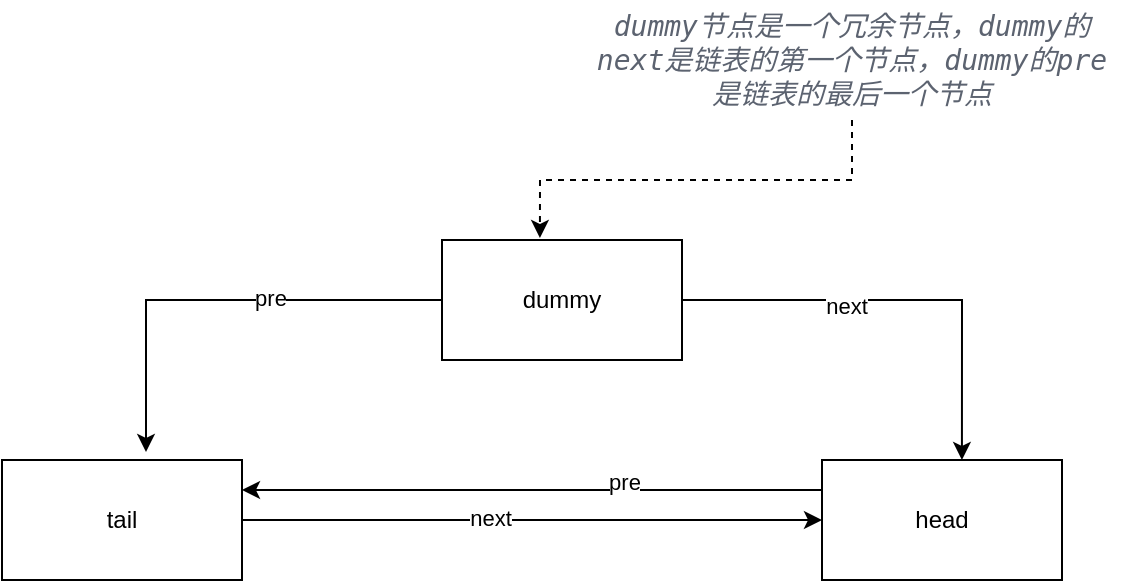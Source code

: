 <mxfile version="16.4.11" type="github">
  <diagram id="jQrOPHSQlCrRj25DtOaN" name="Page-1">
    <mxGraphModel dx="1422" dy="762" grid="1" gridSize="10" guides="1" tooltips="1" connect="1" arrows="1" fold="1" page="1" pageScale="1" pageWidth="827" pageHeight="1169" math="0" shadow="0">
      <root>
        <mxCell id="0" />
        <mxCell id="1" parent="0" />
        <mxCell id="KZvTcLUDpUq6Z3vSpvz5-4" style="edgeStyle=orthogonalEdgeStyle;rounded=0;orthogonalLoop=1;jettySize=auto;html=1;entryX=0.583;entryY=0;entryDx=0;entryDy=0;entryPerimeter=0;" edge="1" parent="1" source="KZvTcLUDpUq6Z3vSpvz5-1" target="KZvTcLUDpUq6Z3vSpvz5-2">
          <mxGeometry relative="1" as="geometry" />
        </mxCell>
        <mxCell id="KZvTcLUDpUq6Z3vSpvz5-6" value="next" style="edgeLabel;html=1;align=center;verticalAlign=middle;resizable=0;points=[];" vertex="1" connectable="0" parent="KZvTcLUDpUq6Z3vSpvz5-4">
          <mxGeometry x="-0.255" y="-3" relative="1" as="geometry">
            <mxPoint as="offset" />
          </mxGeometry>
        </mxCell>
        <mxCell id="KZvTcLUDpUq6Z3vSpvz5-5" style="edgeStyle=orthogonalEdgeStyle;rounded=0;orthogonalLoop=1;jettySize=auto;html=1;entryX=0.6;entryY=-0.067;entryDx=0;entryDy=0;entryPerimeter=0;" edge="1" parent="1" source="KZvTcLUDpUq6Z3vSpvz5-1" target="KZvTcLUDpUq6Z3vSpvz5-3">
          <mxGeometry relative="1" as="geometry" />
        </mxCell>
        <mxCell id="KZvTcLUDpUq6Z3vSpvz5-7" value="pre" style="edgeLabel;html=1;align=center;verticalAlign=middle;resizable=0;points=[];" vertex="1" connectable="0" parent="KZvTcLUDpUq6Z3vSpvz5-5">
          <mxGeometry x="-0.232" y="-1" relative="1" as="geometry">
            <mxPoint as="offset" />
          </mxGeometry>
        </mxCell>
        <mxCell id="KZvTcLUDpUq6Z3vSpvz5-1" value="dummy" style="rounded=0;whiteSpace=wrap;html=1;" vertex="1" parent="1">
          <mxGeometry x="270" y="200" width="120" height="60" as="geometry" />
        </mxCell>
        <mxCell id="KZvTcLUDpUq6Z3vSpvz5-9" style="edgeStyle=orthogonalEdgeStyle;rounded=0;orthogonalLoop=1;jettySize=auto;html=1;entryX=1;entryY=0.25;entryDx=0;entryDy=0;" edge="1" parent="1" source="KZvTcLUDpUq6Z3vSpvz5-2" target="KZvTcLUDpUq6Z3vSpvz5-3">
          <mxGeometry relative="1" as="geometry">
            <Array as="points">
              <mxPoint x="390" y="325" />
              <mxPoint x="390" y="325" />
            </Array>
          </mxGeometry>
        </mxCell>
        <mxCell id="KZvTcLUDpUq6Z3vSpvz5-10" value="pre" style="edgeLabel;html=1;align=center;verticalAlign=middle;resizable=0;points=[];" vertex="1" connectable="0" parent="KZvTcLUDpUq6Z3vSpvz5-9">
          <mxGeometry x="-0.317" y="-4" relative="1" as="geometry">
            <mxPoint as="offset" />
          </mxGeometry>
        </mxCell>
        <mxCell id="KZvTcLUDpUq6Z3vSpvz5-2" value="head" style="rounded=0;whiteSpace=wrap;html=1;" vertex="1" parent="1">
          <mxGeometry x="460" y="310" width="120" height="60" as="geometry" />
        </mxCell>
        <mxCell id="KZvTcLUDpUq6Z3vSpvz5-8" style="edgeStyle=orthogonalEdgeStyle;rounded=0;orthogonalLoop=1;jettySize=auto;html=1;entryX=0;entryY=0.5;entryDx=0;entryDy=0;" edge="1" parent="1" source="KZvTcLUDpUq6Z3vSpvz5-3" target="KZvTcLUDpUq6Z3vSpvz5-2">
          <mxGeometry relative="1" as="geometry" />
        </mxCell>
        <mxCell id="KZvTcLUDpUq6Z3vSpvz5-11" value="next" style="edgeLabel;html=1;align=center;verticalAlign=middle;resizable=0;points=[];" vertex="1" connectable="0" parent="KZvTcLUDpUq6Z3vSpvz5-8">
          <mxGeometry x="-0.145" y="1" relative="1" as="geometry">
            <mxPoint as="offset" />
          </mxGeometry>
        </mxCell>
        <mxCell id="KZvTcLUDpUq6Z3vSpvz5-3" value="tail" style="rounded=0;whiteSpace=wrap;html=1;" vertex="1" parent="1">
          <mxGeometry x="50" y="310" width="120" height="60" as="geometry" />
        </mxCell>
        <mxCell id="KZvTcLUDpUq6Z3vSpvz5-13" style="edgeStyle=orthogonalEdgeStyle;rounded=0;orthogonalLoop=1;jettySize=auto;html=1;entryX=0.408;entryY=-0.017;entryDx=0;entryDy=0;entryPerimeter=0;dashed=1;" edge="1" parent="1" source="KZvTcLUDpUq6Z3vSpvz5-12" target="KZvTcLUDpUq6Z3vSpvz5-1">
          <mxGeometry relative="1" as="geometry" />
        </mxCell>
        <mxCell id="KZvTcLUDpUq6Z3vSpvz5-12" value="&lt;span style=&quot;color: rgb(92 , 99 , 112) ; font-family: &amp;#34;source code pro&amp;#34; , &amp;#34;dejavu sans mono&amp;#34; , &amp;#34;ubuntu mono&amp;#34; , &amp;#34;anonymous pro&amp;#34; , &amp;#34;droid sans mono&amp;#34; , &amp;#34;menlo&amp;#34; , &amp;#34;monaco&amp;#34; , &amp;#34;consolas&amp;#34; , &amp;#34;inconsolata&amp;#34; , &amp;#34;courier&amp;#34; , &amp;#34;pingfang sc&amp;#34; , &amp;#34;microsoft yahei&amp;#34; , sans-serif ; font-size: 14px ; font-style: italic ; background-color: rgb(255 , 255 , 255)&quot;&gt;dummy节点是一个冗余节点，dummy的next是链表的第一个节点，dummy的pre是链表的最后一个节点&lt;/span&gt;" style="text;html=1;strokeColor=none;fillColor=none;align=center;verticalAlign=middle;whiteSpace=wrap;rounded=0;" vertex="1" parent="1">
          <mxGeometry x="340" y="80" width="270" height="60" as="geometry" />
        </mxCell>
      </root>
    </mxGraphModel>
  </diagram>
</mxfile>
